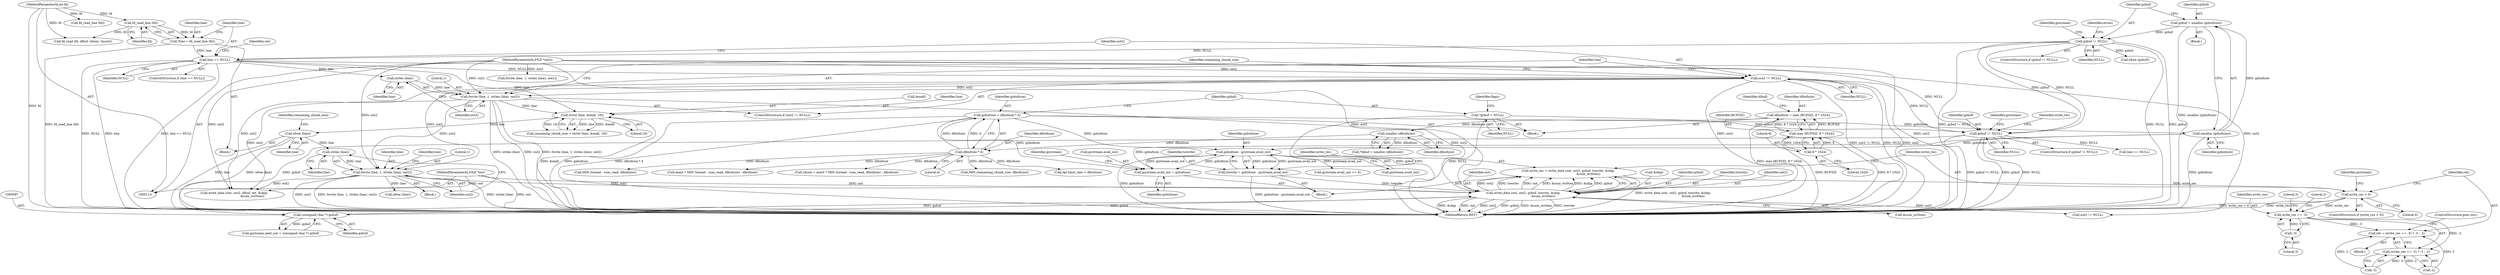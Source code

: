 digraph "0_savannah_ba6b44f6745b14dce414761a8e4b35d31b176bba@API" {
"1000667" [label="(Call,write_res == -3)"];
"1000660" [label="(Call,write_res < 0)"];
"1000648" [label="(Call,write_res = write_data (out, out2, gzbuf, towrite, &skip,\n                                          &sum_written))"];
"1000650" [label="(Call,write_data (out, out2, gzbuf, towrite, &skip,\n                                          &sum_written))"];
"1000117" [label="(MethodParameterIn,FILE *out)"];
"1000450" [label="(Call,fwrite (line, 1, strlen (line), out2))"];
"1000453" [label="(Call,strlen (line))"];
"1000430" [label="(Call,xfree (line))"];
"1000425" [label="(Call,strtol (line, &endl, 16))"];
"1000403" [label="(Call,line == NULL)"];
"1000397" [label="(Call,*line = fd_read_line (fd))"];
"1000399" [label="(Call,fd_read_line (fd))"];
"1000116" [label="(MethodParameterIn,int fd)"];
"1000210" [label="(Call,gzbuf != NULL)"];
"1000205" [label="(Call,gzbuf = xmalloc (gzbufsize))"];
"1000207" [label="(Call,xmalloc (gzbufsize))"];
"1000190" [label="(Call,gzbufsize = dlbufsize * 4)"];
"1000192" [label="(Call,dlbufsize * 4)"];
"1000141" [label="(Call,xmalloc (dlbufsize))"];
"1000131" [label="(Call,dlbufsize = max (BUFSIZ, 8 * 1024))"];
"1000133" [label="(Call,max (BUFSIZ, 8 * 1024))"];
"1000135" [label="(Call,8 * 1024)"];
"1000417" [label="(Call,fwrite (line, 1, strlen (line), out2))"];
"1000420" [label="(Call,strlen (line))"];
"1000414" [label="(Call,out2 != NULL)"];
"1000124" [label="(MethodParameterIn,FILE *out2)"];
"1000596" [label="(Call,(unsigned char *) gzbuf)"];
"1000567" [label="(Call,gzbuf != NULL)"];
"1000196" [label="(Call,*gzbuf = NULL)"];
"1000641" [label="(Call,towrite = gzbufsize - gzstream.avail_out)"];
"1000643" [label="(Call,gzbufsize - gzstream.avail_out)"];
"1000587" [label="(Call,gzstream.avail_out = gzbufsize)"];
"1000669" [label="(Call,-3)"];
"1000664" [label="(Call,ret = (write_res == -3) ? -3 : -2)"];
"1000666" [label="(Call,(write_res == -3) ? -3 : -2)"];
"1000124" [label="(MethodParameterIn,FILE *out2)"];
"1000131" [label="(Call,dlbufsize = max (BUFSIZ, 8 * 1024))"];
"1000415" [label="(Identifier,out2)"];
"1000405" [label="(Identifier,NULL)"];
"1000209" [label="(ControlStructure,if (gzbuf != NULL))"];
"1000216" [label="(Identifier,gzstream)"];
"1000434" [label="(Identifier,remaining_chunk_size)"];
"1000403" [label="(Call,line == NULL)"];
"1000662" [label="(Literal,0)"];
"1000642" [label="(Identifier,towrite)"];
"1000649" [label="(Identifier,write_res)"];
"1000660" [label="(Call,write_res < 0)"];
"1000725" [label="(Call,fd_read_line (fd))"];
"1000133" [label="(Call,max (BUFSIZ, 8 * 1024))"];
"1000591" [label="(Identifier,gzbufsize)"];
"1000196" [label="(Call,*gzbuf = NULL)"];
"1000211" [label="(Identifier,gzbuf)"];
"1000367" [label="(Call,MIN (toread - sum_read, dlbufsize))"];
"1000678" [label="(Identifier,gzstream)"];
"1000451" [label="(Identifier,line)"];
"1000598" [label="(Identifier,gzbuf)"];
"1000663" [label="(Block,)"];
"1000197" [label="(Identifier,gzbuf)"];
"1000454" [label="(Identifier,line)"];
"1000423" [label="(Call,remaining_chunk_size = strtol (line, &endl, 16))"];
"1000456" [label="(Call,xfree (line))"];
"1000193" [label="(Identifier,dlbufsize)"];
"1000404" [label="(Identifier,line)"];
"1000446" [label="(Block,)"];
"1000140" [label="(Identifier,dlbuf)"];
"1000408" [label="(Identifier,ret)"];
"1000414" [label="(Call,out2 != NULL)"];
"1000270" [label="(Identifier,errno)"];
"1000208" [label="(Identifier,gzbufsize)"];
"1000125" [label="(Block,)"];
"1000594" [label="(Identifier,gzstream)"];
"1000586" [label="(Block,)"];
"1000206" [label="(Identifier,gzbuf)"];
"1000659" [label="(ControlStructure,if (write_res < 0))"];
"1000648" [label="(Call,write_res = write_data (out, out2, gzbuf, towrite, &skip,\n                                          &sum_written))"];
"1000190" [label="(Call,gzbufsize = dlbufsize * 4)"];
"1000421" [label="(Identifier,line)"];
"1000453" [label="(Call,strlen (line))"];
"1000655" [label="(Call,&skip)"];
"1000398" [label="(Identifier,line)"];
"1000191" [label="(Identifier,gzbufsize)"];
"1000397" [label="(Call,*line = fd_read_line (fd))"];
"1000198" [label="(Identifier,NULL)"];
"1000136" [label="(Literal,8)"];
"1000116" [label="(MethodParameterIn,int fd)"];
"1000664" [label="(Call,ret = (write_res == -3) ? -3 : -2)"];
"1000429" [label="(Literal,16)"];
"1000425" [label="(Call,strtol (line, &endl, 16))"];
"1000567" [label="(Call,gzbuf != NULL)"];
"1000422" [label="(Identifier,out2)"];
"1000653" [label="(Identifier,gzbuf)"];
"1000142" [label="(Identifier,dlbufsize)"];
"1000568" [label="(Identifier,gzbuf)"];
"1000212" [label="(Identifier,NULL)"];
"1000413" [label="(ControlStructure,if (out2 != NULL))"];
"1000670" [label="(Literal,3)"];
"1000668" [label="(Identifier,write_res)"];
"1000641" [label="(Call,towrite = gzbufsize - gzstream.avail_out)"];
"1000402" [label="(ControlStructure,if (line == NULL))"];
"1000399" [label="(Call,fd_read_line (fd))"];
"1000424" [label="(Identifier,remaining_chunk_size)"];
"1000514" [label="(Call,fd_read (fd, dlbuf, rdsize, tmout))"];
"1000141" [label="(Call,xmalloc (dlbufsize))"];
"1000592" [label="(Call,gzstream.next_out = (unsigned char *) gzbuf)"];
"1000657" [label="(Call,&sum_written)"];
"1000596" [label="(Call,(unsigned char *) gzbuf)"];
"1000783" [label="(MethodReturn,RET)"];
"1000132" [label="(Identifier,dlbufsize)"];
"1000666" [label="(Call,(write_res == -3) ? -3 : -2)"];
"1000667" [label="(Call,write_res == -3)"];
"1000457" [label="(Identifier,line)"];
"1000669" [label="(Call,-3)"];
"1000205" [label="(Call,gzbuf = xmalloc (gzbufsize))"];
"1000117" [label="(MethodParameterIn,FILE *out)"];
"1000365" [label="(Call,exact ? MIN (toread - sum_read, dlbufsize) : dlbufsize)"];
"1000587" [label="(Call,gzstream.avail_out = gzbufsize)"];
"1000673" [label="(Call,-2)"];
"1000569" [label="(Identifier,NULL)"];
"1000427" [label="(Call,&endl)"];
"1000566" [label="(ControlStructure,if (gzbuf != NULL))"];
"1000643" [label="(Call,gzbufsize - gzstream.avail_out)"];
"1000430" [label="(Call,xfree (line))"];
"1000665" [label="(Identifier,ret)"];
"1000671" [label="(Call,-3)"];
"1000575" [label="(Identifier,gzstream)"];
"1000743" [label="(Call,fwrite (line, 1, strlen (line), out2))"];
"1000728" [label="(Call,line == NULL)"];
"1000431" [label="(Identifier,line)"];
"1000685" [label="(Call,write_data (out, out2, dlbuf, ret, &skip,\n                                      &sum_written))"];
"1000644" [label="(Identifier,gzbufsize)"];
"1000134" [label="(Identifier,BUFSIZ)"];
"1000418" [label="(Identifier,line)"];
"1000202" [label="(Identifier,flags)"];
"1000672" [label="(Literal,3)"];
"1000684" [label="(Identifier,write_res)"];
"1000455" [label="(Identifier,out2)"];
"1000417" [label="(Call,fwrite (line, 1, strlen (line), out2))"];
"1000675" [label="(ControlStructure,goto out;)"];
"1000207" [label="(Call,xmalloc (gzbufsize))"];
"1000426" [label="(Identifier,line)"];
"1000363" [label="(Call,rdsize = exact ? MIN (toread - sum_read, dlbufsize) : dlbufsize)"];
"1000194" [label="(Literal,4)"];
"1000661" [label="(Identifier,write_res)"];
"1000400" [label="(Identifier,fd)"];
"1000654" [label="(Identifier,towrite)"];
"1000420" [label="(Call,strlen (line))"];
"1000461" [label="(Call,MIN (remaining_chunk_size, dlbufsize))"];
"1000204" [label="(Block,)"];
"1000652" [label="(Identifier,out2)"];
"1000139" [label="(Call,*dlbuf = xmalloc (dlbufsize))"];
"1000588" [label="(Call,gzstream.avail_out)"];
"1000192" [label="(Call,dlbufsize * 4)"];
"1000137" [label="(Literal,1024)"];
"1000452" [label="(Literal,1)"];
"1000676" [label="(Call,gzstream.avail_out == 0)"];
"1000210" [label="(Call,gzbuf != NULL)"];
"1000740" [label="(Call,out2 != NULL)"];
"1000395" [label="(Block,)"];
"1000252" [label="(Call,xfree (gzbuf))"];
"1000352" [label="(Call,opt.limit_rate < dlbufsize)"];
"1000650" [label="(Call,write_data (out, out2, gzbuf, towrite, &skip,\n                                          &sum_written))"];
"1000645" [label="(Call,gzstream.avail_out)"];
"1000674" [label="(Literal,2)"];
"1000450" [label="(Call,fwrite (line, 1, strlen (line), out2))"];
"1000419" [label="(Literal,1)"];
"1000416" [label="(Identifier,NULL)"];
"1000135" [label="(Call,8 * 1024)"];
"1000651" [label="(Identifier,out)"];
"1000667" -> "1000666"  [label="AST: "];
"1000667" -> "1000669"  [label="CFG: "];
"1000668" -> "1000667"  [label="AST: "];
"1000669" -> "1000667"  [label="AST: "];
"1000672" -> "1000667"  [label="CFG: "];
"1000674" -> "1000667"  [label="CFG: "];
"1000667" -> "1000664"  [label="DDG: -3"];
"1000660" -> "1000667"  [label="DDG: write_res"];
"1000669" -> "1000667"  [label="DDG: 3"];
"1000667" -> "1000666"  [label="DDG: -3"];
"1000660" -> "1000659"  [label="AST: "];
"1000660" -> "1000662"  [label="CFG: "];
"1000661" -> "1000660"  [label="AST: "];
"1000662" -> "1000660"  [label="AST: "];
"1000678" -> "1000660"  [label="CFG: "];
"1000665" -> "1000660"  [label="CFG: "];
"1000660" -> "1000783"  [label="DDG: write_res < 0"];
"1000660" -> "1000783"  [label="DDG: write_res"];
"1000648" -> "1000660"  [label="DDG: write_res"];
"1000648" -> "1000586"  [label="AST: "];
"1000648" -> "1000650"  [label="CFG: "];
"1000649" -> "1000648"  [label="AST: "];
"1000650" -> "1000648"  [label="AST: "];
"1000661" -> "1000648"  [label="CFG: "];
"1000648" -> "1000783"  [label="DDG: write_data (out, out2, gzbuf, towrite, &skip,\n                                          &sum_written)"];
"1000650" -> "1000648"  [label="DDG: out2"];
"1000650" -> "1000648"  [label="DDG: towrite"];
"1000650" -> "1000648"  [label="DDG: out"];
"1000650" -> "1000648"  [label="DDG: &sum_written"];
"1000650" -> "1000648"  [label="DDG: &skip"];
"1000650" -> "1000648"  [label="DDG: gzbuf"];
"1000650" -> "1000657"  [label="CFG: "];
"1000651" -> "1000650"  [label="AST: "];
"1000652" -> "1000650"  [label="AST: "];
"1000653" -> "1000650"  [label="AST: "];
"1000654" -> "1000650"  [label="AST: "];
"1000655" -> "1000650"  [label="AST: "];
"1000657" -> "1000650"  [label="AST: "];
"1000650" -> "1000783"  [label="DDG: &skip"];
"1000650" -> "1000783"  [label="DDG: out"];
"1000650" -> "1000783"  [label="DDG: out2"];
"1000650" -> "1000783"  [label="DDG: gzbuf"];
"1000650" -> "1000783"  [label="DDG: &sum_written"];
"1000650" -> "1000783"  [label="DDG: towrite"];
"1000650" -> "1000596"  [label="DDG: gzbuf"];
"1000117" -> "1000650"  [label="DDG: out"];
"1000450" -> "1000650"  [label="DDG: out2"];
"1000417" -> "1000650"  [label="DDG: out2"];
"1000414" -> "1000650"  [label="DDG: out2"];
"1000124" -> "1000650"  [label="DDG: out2"];
"1000596" -> "1000650"  [label="DDG: gzbuf"];
"1000641" -> "1000650"  [label="DDG: towrite"];
"1000650" -> "1000740"  [label="DDG: out2"];
"1000117" -> "1000114"  [label="AST: "];
"1000117" -> "1000783"  [label="DDG: out"];
"1000117" -> "1000685"  [label="DDG: out"];
"1000450" -> "1000446"  [label="AST: "];
"1000450" -> "1000455"  [label="CFG: "];
"1000451" -> "1000450"  [label="AST: "];
"1000452" -> "1000450"  [label="AST: "];
"1000453" -> "1000450"  [label="AST: "];
"1000455" -> "1000450"  [label="AST: "];
"1000457" -> "1000450"  [label="CFG: "];
"1000450" -> "1000783"  [label="DDG: out2"];
"1000450" -> "1000783"  [label="DDG: fwrite (line, 1, strlen (line), out2)"];
"1000450" -> "1000783"  [label="DDG: strlen (line)"];
"1000453" -> "1000450"  [label="DDG: line"];
"1000417" -> "1000450"  [label="DDG: out2"];
"1000414" -> "1000450"  [label="DDG: out2"];
"1000124" -> "1000450"  [label="DDG: out2"];
"1000450" -> "1000456"  [label="DDG: line"];
"1000450" -> "1000685"  [label="DDG: out2"];
"1000453" -> "1000454"  [label="CFG: "];
"1000454" -> "1000453"  [label="AST: "];
"1000455" -> "1000453"  [label="CFG: "];
"1000430" -> "1000453"  [label="DDG: line"];
"1000430" -> "1000395"  [label="AST: "];
"1000430" -> "1000431"  [label="CFG: "];
"1000431" -> "1000430"  [label="AST: "];
"1000434" -> "1000430"  [label="CFG: "];
"1000430" -> "1000783"  [label="DDG: line"];
"1000430" -> "1000783"  [label="DDG: xfree (line)"];
"1000425" -> "1000430"  [label="DDG: line"];
"1000425" -> "1000423"  [label="AST: "];
"1000425" -> "1000429"  [label="CFG: "];
"1000426" -> "1000425"  [label="AST: "];
"1000427" -> "1000425"  [label="AST: "];
"1000429" -> "1000425"  [label="AST: "];
"1000423" -> "1000425"  [label="CFG: "];
"1000425" -> "1000783"  [label="DDG: &endl"];
"1000425" -> "1000423"  [label="DDG: line"];
"1000425" -> "1000423"  [label="DDG: &endl"];
"1000425" -> "1000423"  [label="DDG: 16"];
"1000403" -> "1000425"  [label="DDG: line"];
"1000417" -> "1000425"  [label="DDG: line"];
"1000403" -> "1000402"  [label="AST: "];
"1000403" -> "1000405"  [label="CFG: "];
"1000404" -> "1000403"  [label="AST: "];
"1000405" -> "1000403"  [label="AST: "];
"1000408" -> "1000403"  [label="CFG: "];
"1000415" -> "1000403"  [label="CFG: "];
"1000403" -> "1000783"  [label="DDG: NULL"];
"1000403" -> "1000783"  [label="DDG: line"];
"1000403" -> "1000783"  [label="DDG: line == NULL"];
"1000397" -> "1000403"  [label="DDG: line"];
"1000210" -> "1000403"  [label="DDG: NULL"];
"1000403" -> "1000414"  [label="DDG: NULL"];
"1000403" -> "1000420"  [label="DDG: line"];
"1000403" -> "1000567"  [label="DDG: NULL"];
"1000397" -> "1000395"  [label="AST: "];
"1000397" -> "1000399"  [label="CFG: "];
"1000398" -> "1000397"  [label="AST: "];
"1000399" -> "1000397"  [label="AST: "];
"1000404" -> "1000397"  [label="CFG: "];
"1000397" -> "1000783"  [label="DDG: fd_read_line (fd)"];
"1000399" -> "1000397"  [label="DDG: fd"];
"1000399" -> "1000400"  [label="CFG: "];
"1000400" -> "1000399"  [label="AST: "];
"1000116" -> "1000399"  [label="DDG: fd"];
"1000399" -> "1000514"  [label="DDG: fd"];
"1000116" -> "1000114"  [label="AST: "];
"1000116" -> "1000783"  [label="DDG: fd"];
"1000116" -> "1000514"  [label="DDG: fd"];
"1000116" -> "1000725"  [label="DDG: fd"];
"1000210" -> "1000209"  [label="AST: "];
"1000210" -> "1000212"  [label="CFG: "];
"1000211" -> "1000210"  [label="AST: "];
"1000212" -> "1000210"  [label="AST: "];
"1000216" -> "1000210"  [label="CFG: "];
"1000270" -> "1000210"  [label="CFG: "];
"1000210" -> "1000783"  [label="DDG: gzbuf != NULL"];
"1000210" -> "1000783"  [label="DDG: NULL"];
"1000210" -> "1000783"  [label="DDG: gzbuf"];
"1000205" -> "1000210"  [label="DDG: gzbuf"];
"1000210" -> "1000252"  [label="DDG: gzbuf"];
"1000210" -> "1000567"  [label="DDG: gzbuf"];
"1000210" -> "1000567"  [label="DDG: NULL"];
"1000205" -> "1000204"  [label="AST: "];
"1000205" -> "1000207"  [label="CFG: "];
"1000206" -> "1000205"  [label="AST: "];
"1000207" -> "1000205"  [label="AST: "];
"1000211" -> "1000205"  [label="CFG: "];
"1000205" -> "1000783"  [label="DDG: xmalloc (gzbufsize)"];
"1000207" -> "1000205"  [label="DDG: gzbufsize"];
"1000207" -> "1000208"  [label="CFG: "];
"1000208" -> "1000207"  [label="AST: "];
"1000207" -> "1000783"  [label="DDG: gzbufsize"];
"1000190" -> "1000207"  [label="DDG: gzbufsize"];
"1000207" -> "1000587"  [label="DDG: gzbufsize"];
"1000207" -> "1000643"  [label="DDG: gzbufsize"];
"1000190" -> "1000125"  [label="AST: "];
"1000190" -> "1000192"  [label="CFG: "];
"1000191" -> "1000190"  [label="AST: "];
"1000192" -> "1000190"  [label="AST: "];
"1000197" -> "1000190"  [label="CFG: "];
"1000190" -> "1000783"  [label="DDG: gzbufsize"];
"1000190" -> "1000783"  [label="DDG: dlbufsize * 4"];
"1000192" -> "1000190"  [label="DDG: dlbufsize"];
"1000192" -> "1000190"  [label="DDG: 4"];
"1000190" -> "1000587"  [label="DDG: gzbufsize"];
"1000190" -> "1000643"  [label="DDG: gzbufsize"];
"1000192" -> "1000194"  [label="CFG: "];
"1000193" -> "1000192"  [label="AST: "];
"1000194" -> "1000192"  [label="AST: "];
"1000141" -> "1000192"  [label="DDG: dlbufsize"];
"1000192" -> "1000352"  [label="DDG: dlbufsize"];
"1000192" -> "1000363"  [label="DDG: dlbufsize"];
"1000192" -> "1000367"  [label="DDG: dlbufsize"];
"1000192" -> "1000365"  [label="DDG: dlbufsize"];
"1000192" -> "1000461"  [label="DDG: dlbufsize"];
"1000141" -> "1000139"  [label="AST: "];
"1000141" -> "1000142"  [label="CFG: "];
"1000142" -> "1000141"  [label="AST: "];
"1000139" -> "1000141"  [label="CFG: "];
"1000141" -> "1000139"  [label="DDG: dlbufsize"];
"1000131" -> "1000141"  [label="DDG: dlbufsize"];
"1000131" -> "1000125"  [label="AST: "];
"1000131" -> "1000133"  [label="CFG: "];
"1000132" -> "1000131"  [label="AST: "];
"1000133" -> "1000131"  [label="AST: "];
"1000140" -> "1000131"  [label="CFG: "];
"1000131" -> "1000783"  [label="DDG: max (BUFSIZ, 8 * 1024)"];
"1000133" -> "1000131"  [label="DDG: BUFSIZ"];
"1000133" -> "1000131"  [label="DDG: 8 * 1024"];
"1000133" -> "1000135"  [label="CFG: "];
"1000134" -> "1000133"  [label="AST: "];
"1000135" -> "1000133"  [label="AST: "];
"1000133" -> "1000783"  [label="DDG: BUFSIZ"];
"1000133" -> "1000783"  [label="DDG: 8 * 1024"];
"1000135" -> "1000133"  [label="DDG: 8"];
"1000135" -> "1000133"  [label="DDG: 1024"];
"1000135" -> "1000137"  [label="CFG: "];
"1000136" -> "1000135"  [label="AST: "];
"1000137" -> "1000135"  [label="AST: "];
"1000417" -> "1000413"  [label="AST: "];
"1000417" -> "1000422"  [label="CFG: "];
"1000418" -> "1000417"  [label="AST: "];
"1000419" -> "1000417"  [label="AST: "];
"1000420" -> "1000417"  [label="AST: "];
"1000422" -> "1000417"  [label="AST: "];
"1000424" -> "1000417"  [label="CFG: "];
"1000417" -> "1000783"  [label="DDG: strlen (line)"];
"1000417" -> "1000783"  [label="DDG: out2"];
"1000417" -> "1000783"  [label="DDG: fwrite (line, 1, strlen (line), out2)"];
"1000420" -> "1000417"  [label="DDG: line"];
"1000414" -> "1000417"  [label="DDG: out2"];
"1000124" -> "1000417"  [label="DDG: out2"];
"1000417" -> "1000685"  [label="DDG: out2"];
"1000420" -> "1000421"  [label="CFG: "];
"1000421" -> "1000420"  [label="AST: "];
"1000422" -> "1000420"  [label="CFG: "];
"1000414" -> "1000413"  [label="AST: "];
"1000414" -> "1000416"  [label="CFG: "];
"1000415" -> "1000414"  [label="AST: "];
"1000416" -> "1000414"  [label="AST: "];
"1000418" -> "1000414"  [label="CFG: "];
"1000424" -> "1000414"  [label="CFG: "];
"1000414" -> "1000783"  [label="DDG: out2 != NULL"];
"1000414" -> "1000783"  [label="DDG: NULL"];
"1000414" -> "1000783"  [label="DDG: out2"];
"1000124" -> "1000414"  [label="DDG: out2"];
"1000414" -> "1000567"  [label="DDG: NULL"];
"1000414" -> "1000685"  [label="DDG: out2"];
"1000124" -> "1000114"  [label="AST: "];
"1000124" -> "1000783"  [label="DDG: out2"];
"1000124" -> "1000685"  [label="DDG: out2"];
"1000124" -> "1000740"  [label="DDG: out2"];
"1000124" -> "1000743"  [label="DDG: out2"];
"1000596" -> "1000592"  [label="AST: "];
"1000596" -> "1000598"  [label="CFG: "];
"1000597" -> "1000596"  [label="AST: "];
"1000598" -> "1000596"  [label="AST: "];
"1000592" -> "1000596"  [label="CFG: "];
"1000596" -> "1000592"  [label="DDG: gzbuf"];
"1000567" -> "1000596"  [label="DDG: gzbuf"];
"1000567" -> "1000566"  [label="AST: "];
"1000567" -> "1000569"  [label="CFG: "];
"1000568" -> "1000567"  [label="AST: "];
"1000569" -> "1000567"  [label="AST: "];
"1000575" -> "1000567"  [label="CFG: "];
"1000684" -> "1000567"  [label="CFG: "];
"1000567" -> "1000783"  [label="DDG: gzbuf"];
"1000567" -> "1000783"  [label="DDG: NULL"];
"1000567" -> "1000783"  [label="DDG: gzbuf != NULL"];
"1000196" -> "1000567"  [label="DDG: gzbuf"];
"1000567" -> "1000728"  [label="DDG: NULL"];
"1000196" -> "1000125"  [label="AST: "];
"1000196" -> "1000198"  [label="CFG: "];
"1000197" -> "1000196"  [label="AST: "];
"1000198" -> "1000196"  [label="AST: "];
"1000202" -> "1000196"  [label="CFG: "];
"1000196" -> "1000783"  [label="DDG: gzbuf"];
"1000196" -> "1000783"  [label="DDG: NULL"];
"1000641" -> "1000586"  [label="AST: "];
"1000641" -> "1000643"  [label="CFG: "];
"1000642" -> "1000641"  [label="AST: "];
"1000643" -> "1000641"  [label="AST: "];
"1000649" -> "1000641"  [label="CFG: "];
"1000641" -> "1000783"  [label="DDG: gzbufsize - gzstream.avail_out"];
"1000643" -> "1000641"  [label="DDG: gzbufsize"];
"1000643" -> "1000641"  [label="DDG: gzstream.avail_out"];
"1000643" -> "1000645"  [label="CFG: "];
"1000644" -> "1000643"  [label="AST: "];
"1000645" -> "1000643"  [label="AST: "];
"1000643" -> "1000783"  [label="DDG: gzbufsize"];
"1000643" -> "1000587"  [label="DDG: gzbufsize"];
"1000587" -> "1000643"  [label="DDG: gzstream.avail_out"];
"1000643" -> "1000676"  [label="DDG: gzstream.avail_out"];
"1000587" -> "1000586"  [label="AST: "];
"1000587" -> "1000591"  [label="CFG: "];
"1000588" -> "1000587"  [label="AST: "];
"1000591" -> "1000587"  [label="AST: "];
"1000594" -> "1000587"  [label="CFG: "];
"1000669" -> "1000670"  [label="CFG: "];
"1000670" -> "1000669"  [label="AST: "];
"1000664" -> "1000663"  [label="AST: "];
"1000664" -> "1000666"  [label="CFG: "];
"1000665" -> "1000664"  [label="AST: "];
"1000666" -> "1000664"  [label="AST: "];
"1000675" -> "1000664"  [label="CFG: "];
"1000671" -> "1000664"  [label="DDG: 3"];
"1000673" -> "1000664"  [label="DDG: 2"];
"1000666" -> "1000671"  [label="CFG: "];
"1000666" -> "1000673"  [label="CFG: "];
"1000671" -> "1000666"  [label="AST: "];
"1000673" -> "1000666"  [label="AST: "];
"1000671" -> "1000666"  [label="DDG: 3"];
"1000673" -> "1000666"  [label="DDG: 2"];
}
